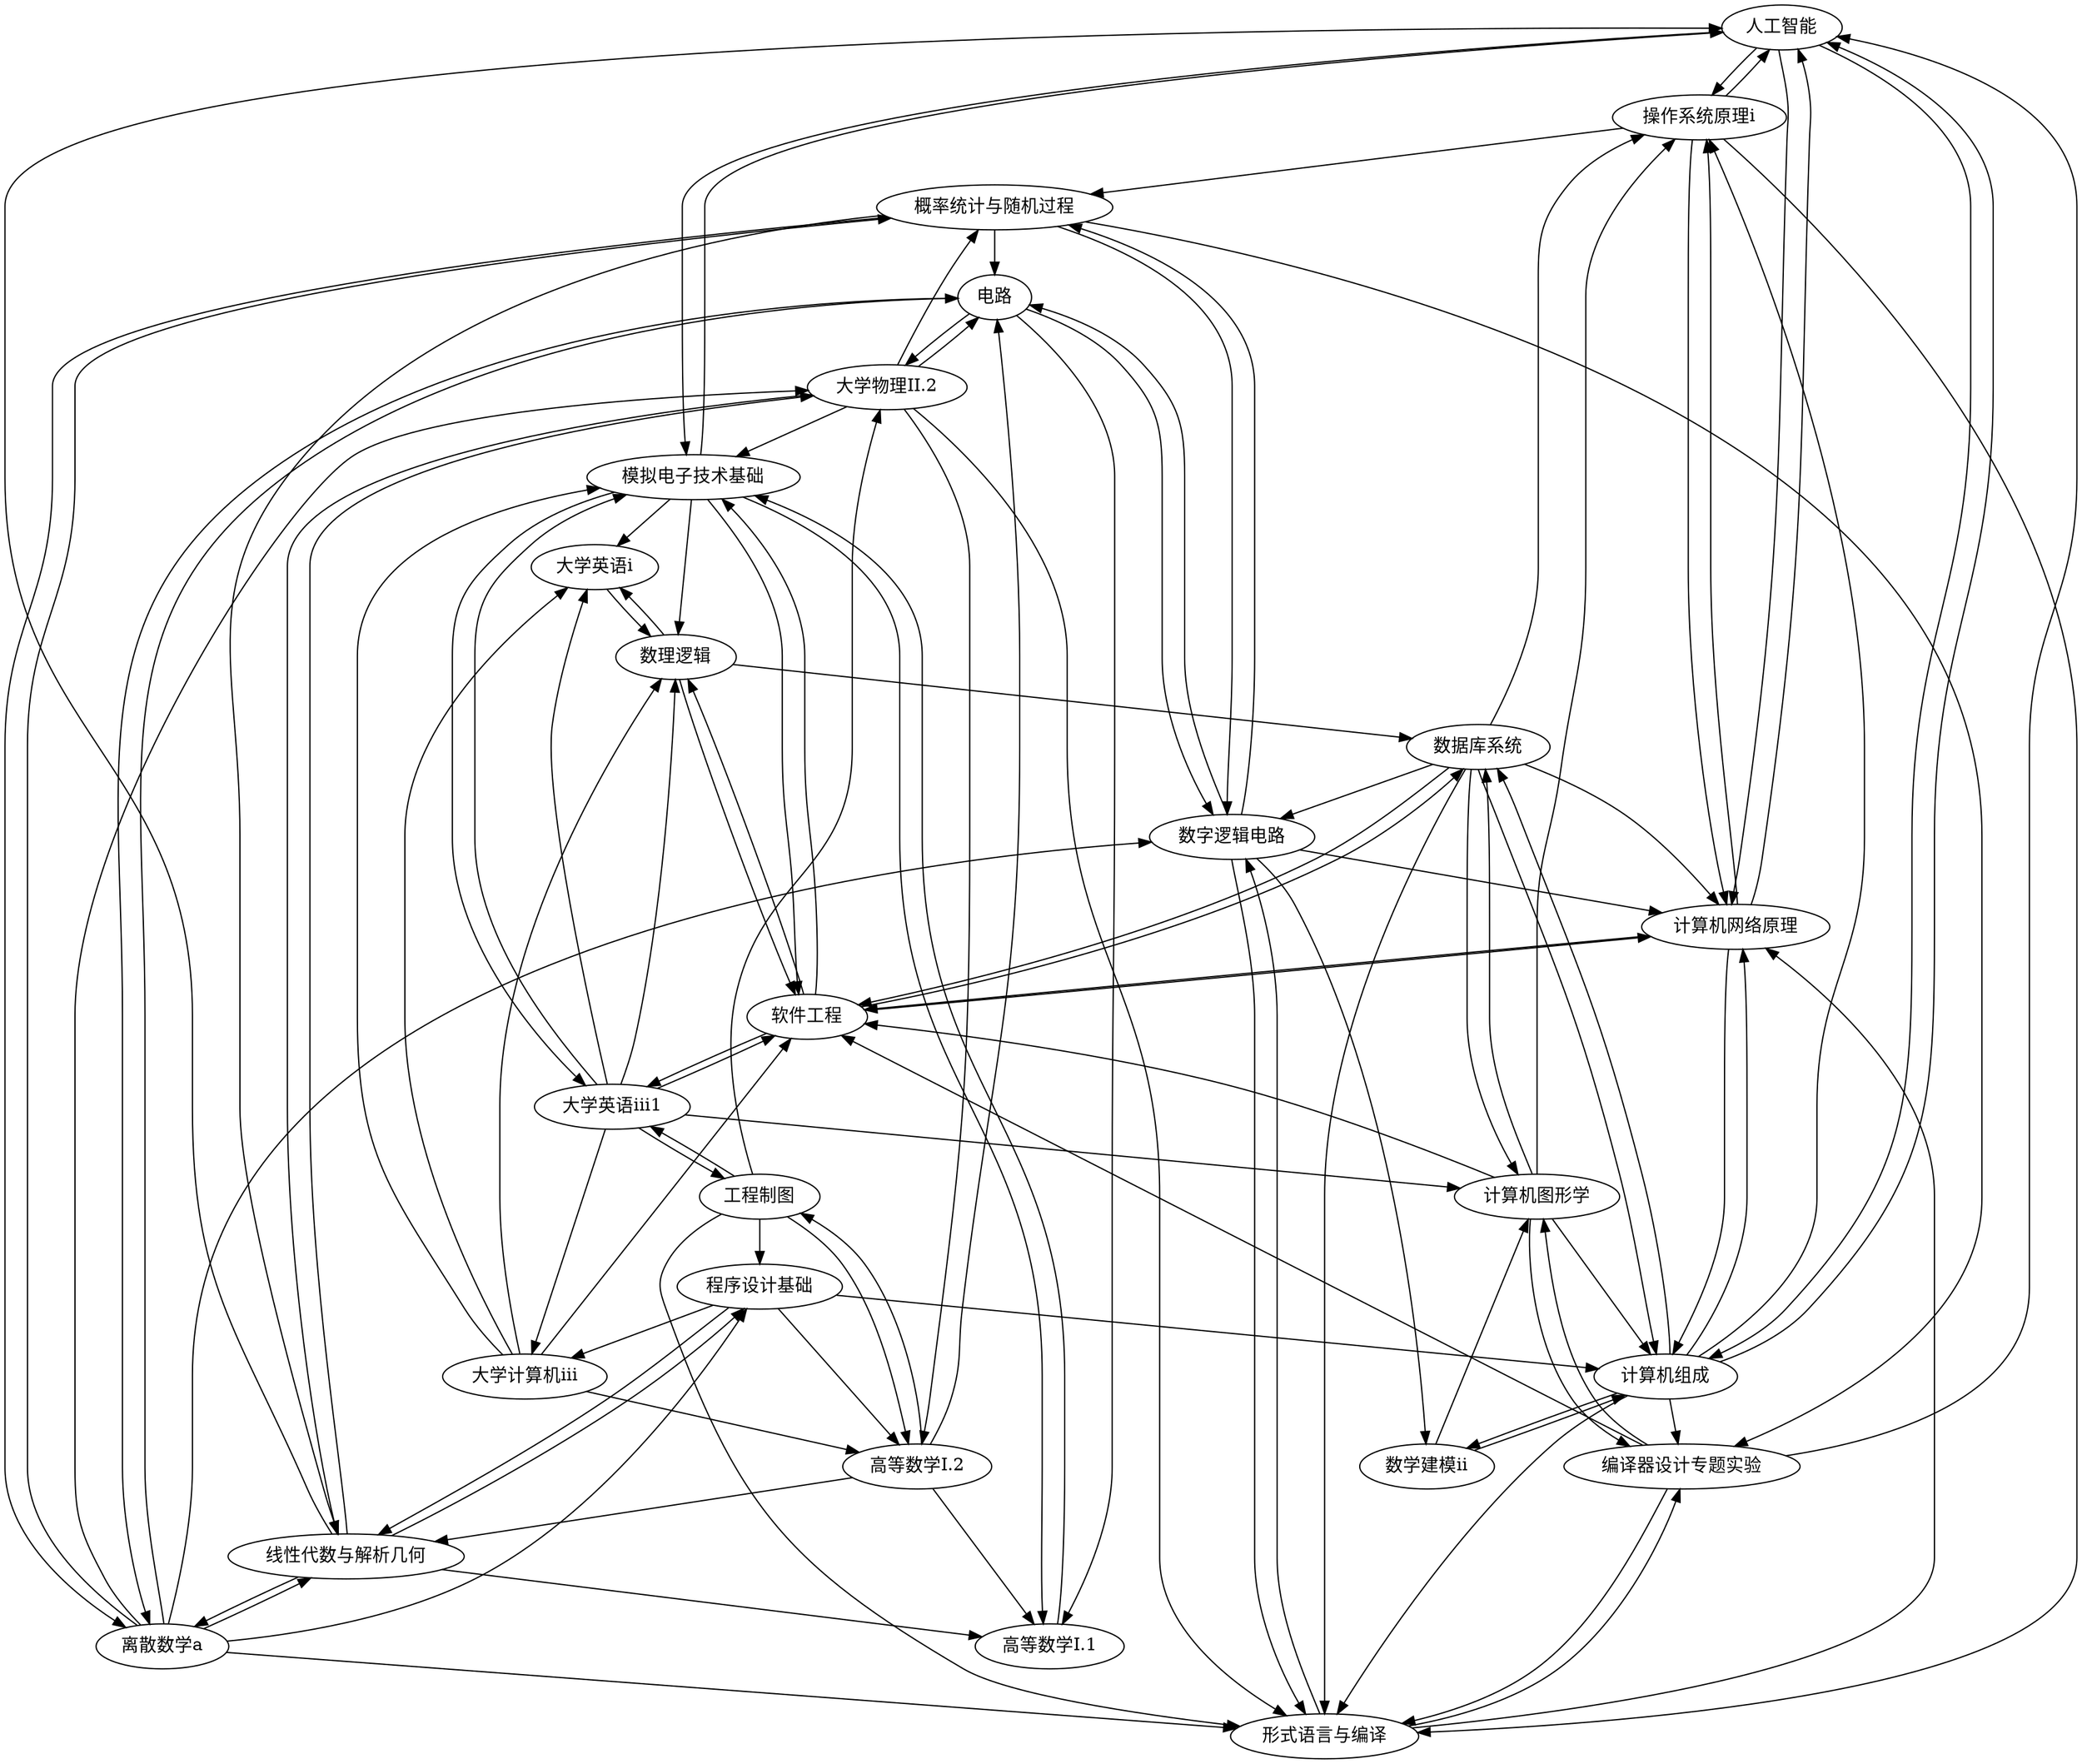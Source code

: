 strict digraph "" {
	人工智能 -> 操作系统原理i;
	人工智能 -> 模拟电子技术基础;
	人工智能 -> 计算机组成;
	人工智能 -> 计算机网络原理;
	"大学物理II.2" -> 形式语言与编译;
	"大学物理II.2" -> 概率统计与随机过程;
	"大学物理II.2" -> 模拟电子技术基础;
	"大学物理II.2" -> 电路;
	"大学物理II.2" -> 线性代数与解析几何;
	"大学物理II.2" -> "高等数学I.2";
	大学英语i -> 数理逻辑;
	大学英语iii1 -> 大学英语i;
	大学英语iii1 -> 大学计算机iii;
	大学英语iii1 -> 工程制图;
	大学英语iii1 -> 数理逻辑;
	大学英语iii1 -> 模拟电子技术基础;
	大学英语iii1 -> 计算机图形学;
	大学英语iii1 -> 软件工程;
	大学计算机iii -> 大学英语i;
	大学计算机iii -> 数理逻辑;
	大学计算机iii -> 模拟电子技术基础;
	大学计算机iii -> 软件工程;
	大学计算机iii -> "高等数学I.2";
	工程制图 -> "大学物理II.2";
	工程制图 -> 大学英语iii1;
	工程制图 -> 形式语言与编译;
	工程制图 -> 程序设计基础;
	工程制图 -> "高等数学I.2";
	形式语言与编译 -> 数字逻辑电路;
	形式语言与编译 -> 编译器设计专题实验;
	形式语言与编译 -> 计算机网络原理;
	操作系统原理i -> 人工智能;
	操作系统原理i -> 形式语言与编译;
	操作系统原理i -> 概率统计与随机过程;
	操作系统原理i -> 计算机网络原理;
	数字逻辑电路 -> 形式语言与编译;
	数字逻辑电路 -> 数学建模ii;
	数字逻辑电路 -> 概率统计与随机过程;
	数字逻辑电路 -> 电路;
	数字逻辑电路 -> 计算机网络原理;
	数学建模ii -> 计算机图形学;
	数学建模ii -> 计算机组成;
	数据库系统 -> 形式语言与编译;
	数据库系统 -> 操作系统原理i;
	数据库系统 -> 数字逻辑电路;
	数据库系统 -> 计算机图形学;
	数据库系统 -> 计算机组成;
	数据库系统 -> 计算机网络原理;
	数据库系统 -> 软件工程;
	数理逻辑 -> 大学英语i;
	数理逻辑 -> 数据库系统;
	数理逻辑 -> 软件工程;
	概率统计与随机过程 -> 数字逻辑电路;
	概率统计与随机过程 -> 电路;
	概率统计与随机过程 -> 离散数学a;
	概率统计与随机过程 -> 线性代数与解析几何;
	概率统计与随机过程 -> 编译器设计专题实验;
	模拟电子技术基础 -> 人工智能;
	模拟电子技术基础 -> 大学英语i;
	模拟电子技术基础 -> 大学英语iii1;
	模拟电子技术基础 -> 数理逻辑;
	模拟电子技术基础 -> 软件工程;
	模拟电子技术基础 -> "高等数学I.1";
	电路 -> "大学物理II.2";
	电路 -> 数字逻辑电路;
	电路 -> 离散数学a;
	电路 -> "高等数学I.1";
	离散数学a -> "大学物理II.2";
	离散数学a -> 形式语言与编译;
	离散数学a -> 数字逻辑电路;
	离散数学a -> 概率统计与随机过程;
	离散数学a -> 电路;
	离散数学a -> 程序设计基础;
	离散数学a -> 线性代数与解析几何;
	程序设计基础 -> 大学计算机iii;
	程序设计基础 -> 线性代数与解析几何;
	程序设计基础 -> 计算机组成;
	程序设计基础 -> "高等数学I.2";
	线性代数与解析几何 -> 人工智能;
	线性代数与解析几何 -> "大学物理II.2";
	线性代数与解析几何 -> 离散数学a;
	线性代数与解析几何 -> 程序设计基础;
	线性代数与解析几何 -> "高等数学I.1";
	编译器设计专题实验 -> 人工智能;
	编译器设计专题实验 -> 形式语言与编译;
	编译器设计专题实验 -> 计算机图形学;
	编译器设计专题实验 -> 软件工程;
	计算机图形学 -> 操作系统原理i;
	计算机图形学 -> 数据库系统;
	计算机图形学 -> 编译器设计专题实验;
	计算机图形学 -> 计算机组成;
	计算机图形学 -> 软件工程;
	计算机组成 -> 人工智能;
	计算机组成 -> 形式语言与编译;
	计算机组成 -> 操作系统原理i;
	计算机组成 -> 数学建模ii;
	计算机组成 -> 数据库系统;
	计算机组成 -> 编译器设计专题实验;
	计算机组成 -> 计算机网络原理;
	计算机网络原理 -> 人工智能;
	计算机网络原理 -> 操作系统原理i;
	计算机网络原理 -> 计算机组成;
	计算机网络原理 -> 软件工程;
	软件工程 -> 大学英语iii1;
	软件工程 -> 数据库系统;
	软件工程 -> 数理逻辑;
	软件工程 -> 模拟电子技术基础;
	软件工程 -> 计算机网络原理;
	"高等数学I.1" -> 模拟电子技术基础;
	"高等数学I.2" -> 工程制图;
	"高等数学I.2" -> 电路;
	"高等数学I.2" -> 线性代数与解析几何;
	"高等数学I.2" -> "高等数学I.1";
}
